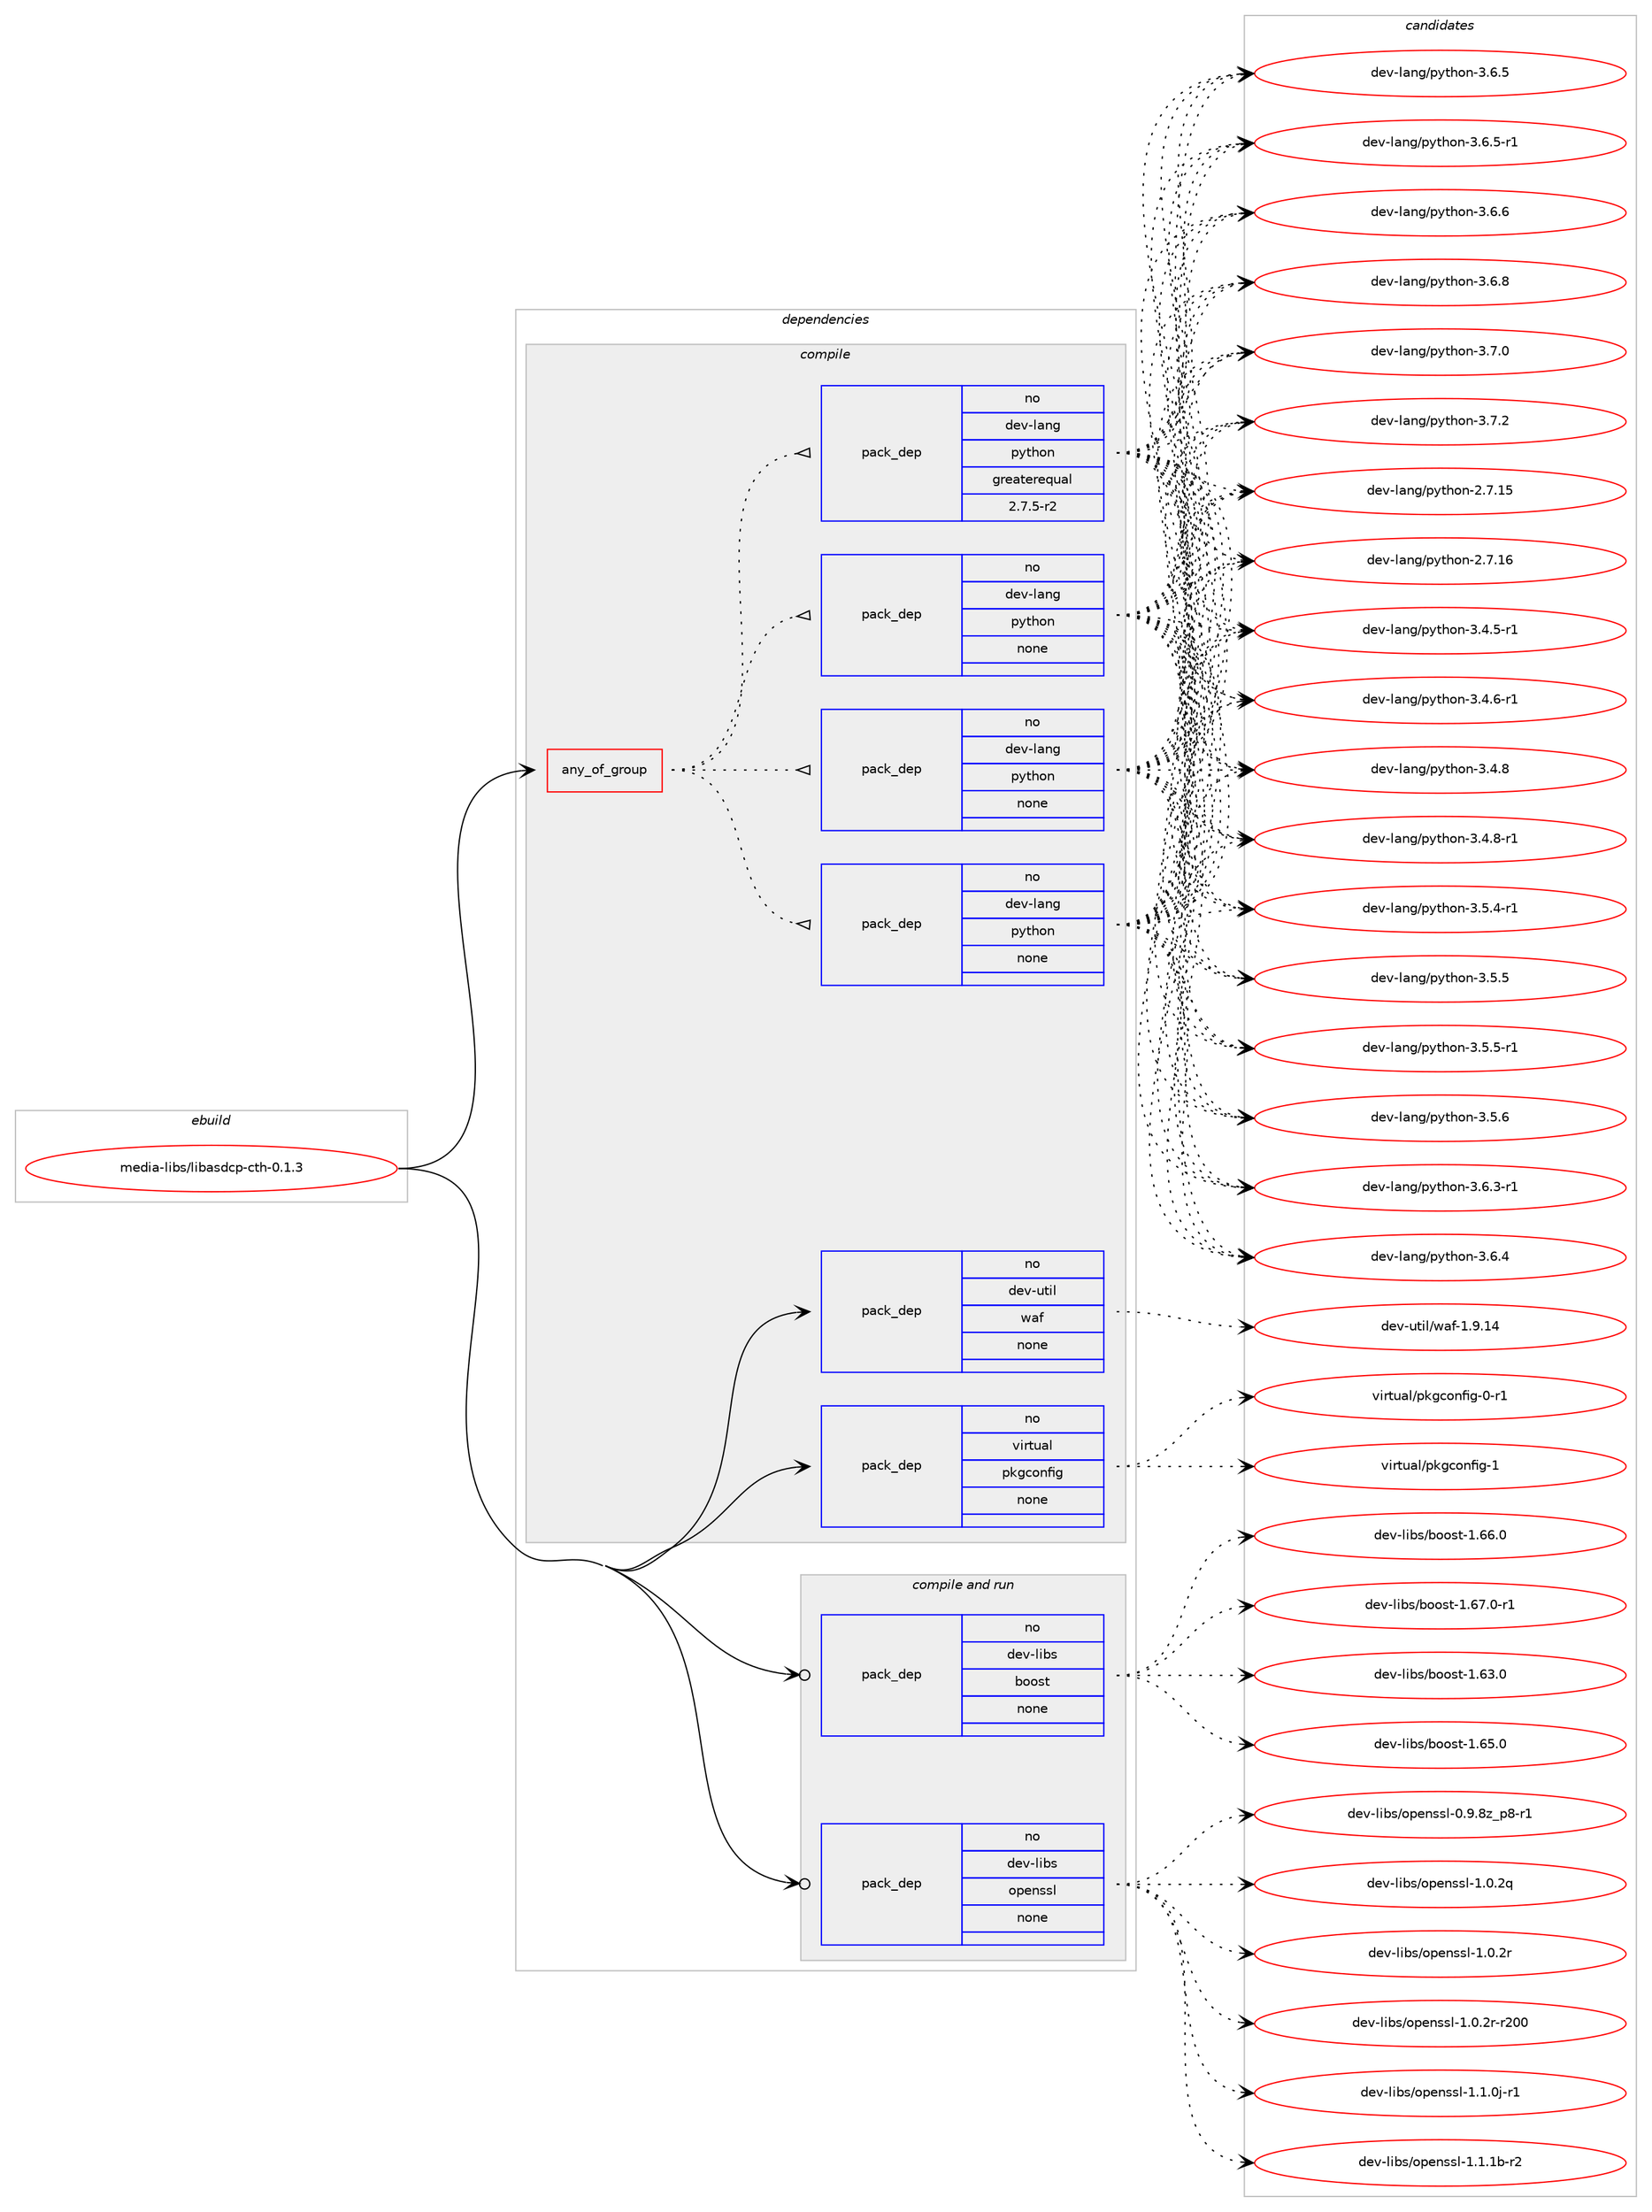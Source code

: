 digraph prolog {

# *************
# Graph options
# *************

newrank=true;
concentrate=true;
compound=true;
graph [rankdir=LR,fontname=Helvetica,fontsize=10,ranksep=1.5];#, ranksep=2.5, nodesep=0.2];
edge  [arrowhead=vee];
node  [fontname=Helvetica,fontsize=10];

# **********
# The ebuild
# **********

subgraph cluster_leftcol {
color=gray;
rank=same;
label=<<i>ebuild</i>>;
id [label="media-libs/libasdcp-cth-0.1.3", color=red, width=4, href="../media-libs/libasdcp-cth-0.1.3.svg"];
}

# ****************
# The dependencies
# ****************

subgraph cluster_midcol {
color=gray;
label=<<i>dependencies</i>>;
subgraph cluster_compile {
fillcolor="#eeeeee";
style=filled;
label=<<i>compile</i>>;
subgraph any25048 {
dependency1611870 [label=<<TABLE BORDER="0" CELLBORDER="1" CELLSPACING="0" CELLPADDING="4"><TR><TD CELLPADDING="10">any_of_group</TD></TR></TABLE>>, shape=none, color=red];subgraph pack1151868 {
dependency1611871 [label=<<TABLE BORDER="0" CELLBORDER="1" CELLSPACING="0" CELLPADDING="4" WIDTH="220"><TR><TD ROWSPAN="6" CELLPADDING="30">pack_dep</TD></TR><TR><TD WIDTH="110">no</TD></TR><TR><TD>dev-lang</TD></TR><TR><TD>python</TD></TR><TR><TD>none</TD></TR><TR><TD></TD></TR></TABLE>>, shape=none, color=blue];
}
dependency1611870:e -> dependency1611871:w [weight=20,style="dotted",arrowhead="oinv"];
subgraph pack1151869 {
dependency1611872 [label=<<TABLE BORDER="0" CELLBORDER="1" CELLSPACING="0" CELLPADDING="4" WIDTH="220"><TR><TD ROWSPAN="6" CELLPADDING="30">pack_dep</TD></TR><TR><TD WIDTH="110">no</TD></TR><TR><TD>dev-lang</TD></TR><TR><TD>python</TD></TR><TR><TD>none</TD></TR><TR><TD></TD></TR></TABLE>>, shape=none, color=blue];
}
dependency1611870:e -> dependency1611872:w [weight=20,style="dotted",arrowhead="oinv"];
subgraph pack1151870 {
dependency1611873 [label=<<TABLE BORDER="0" CELLBORDER="1" CELLSPACING="0" CELLPADDING="4" WIDTH="220"><TR><TD ROWSPAN="6" CELLPADDING="30">pack_dep</TD></TR><TR><TD WIDTH="110">no</TD></TR><TR><TD>dev-lang</TD></TR><TR><TD>python</TD></TR><TR><TD>none</TD></TR><TR><TD></TD></TR></TABLE>>, shape=none, color=blue];
}
dependency1611870:e -> dependency1611873:w [weight=20,style="dotted",arrowhead="oinv"];
subgraph pack1151871 {
dependency1611874 [label=<<TABLE BORDER="0" CELLBORDER="1" CELLSPACING="0" CELLPADDING="4" WIDTH="220"><TR><TD ROWSPAN="6" CELLPADDING="30">pack_dep</TD></TR><TR><TD WIDTH="110">no</TD></TR><TR><TD>dev-lang</TD></TR><TR><TD>python</TD></TR><TR><TD>greaterequal</TD></TR><TR><TD>2.7.5-r2</TD></TR></TABLE>>, shape=none, color=blue];
}
dependency1611870:e -> dependency1611874:w [weight=20,style="dotted",arrowhead="oinv"];
}
id:e -> dependency1611870:w [weight=20,style="solid",arrowhead="vee"];
subgraph pack1151872 {
dependency1611875 [label=<<TABLE BORDER="0" CELLBORDER="1" CELLSPACING="0" CELLPADDING="4" WIDTH="220"><TR><TD ROWSPAN="6" CELLPADDING="30">pack_dep</TD></TR><TR><TD WIDTH="110">no</TD></TR><TR><TD>dev-util</TD></TR><TR><TD>waf</TD></TR><TR><TD>none</TD></TR><TR><TD></TD></TR></TABLE>>, shape=none, color=blue];
}
id:e -> dependency1611875:w [weight=20,style="solid",arrowhead="vee"];
subgraph pack1151873 {
dependency1611876 [label=<<TABLE BORDER="0" CELLBORDER="1" CELLSPACING="0" CELLPADDING="4" WIDTH="220"><TR><TD ROWSPAN="6" CELLPADDING="30">pack_dep</TD></TR><TR><TD WIDTH="110">no</TD></TR><TR><TD>virtual</TD></TR><TR><TD>pkgconfig</TD></TR><TR><TD>none</TD></TR><TR><TD></TD></TR></TABLE>>, shape=none, color=blue];
}
id:e -> dependency1611876:w [weight=20,style="solid",arrowhead="vee"];
}
subgraph cluster_compileandrun {
fillcolor="#eeeeee";
style=filled;
label=<<i>compile and run</i>>;
subgraph pack1151874 {
dependency1611877 [label=<<TABLE BORDER="0" CELLBORDER="1" CELLSPACING="0" CELLPADDING="4" WIDTH="220"><TR><TD ROWSPAN="6" CELLPADDING="30">pack_dep</TD></TR><TR><TD WIDTH="110">no</TD></TR><TR><TD>dev-libs</TD></TR><TR><TD>boost</TD></TR><TR><TD>none</TD></TR><TR><TD></TD></TR></TABLE>>, shape=none, color=blue];
}
id:e -> dependency1611877:w [weight=20,style="solid",arrowhead="odotvee"];
subgraph pack1151875 {
dependency1611878 [label=<<TABLE BORDER="0" CELLBORDER="1" CELLSPACING="0" CELLPADDING="4" WIDTH="220"><TR><TD ROWSPAN="6" CELLPADDING="30">pack_dep</TD></TR><TR><TD WIDTH="110">no</TD></TR><TR><TD>dev-libs</TD></TR><TR><TD>openssl</TD></TR><TR><TD>none</TD></TR><TR><TD></TD></TR></TABLE>>, shape=none, color=blue];
}
id:e -> dependency1611878:w [weight=20,style="solid",arrowhead="odotvee"];
}
subgraph cluster_run {
fillcolor="#eeeeee";
style=filled;
label=<<i>run</i>>;
}
}

# **************
# The candidates
# **************

subgraph cluster_choices {
rank=same;
color=gray;
label=<<i>candidates</i>>;

subgraph choice1151868 {
color=black;
nodesep=1;
choice10010111845108971101034711212111610411111045504655464953 [label="dev-lang/python-2.7.15", color=red, width=4,href="../dev-lang/python-2.7.15.svg"];
choice10010111845108971101034711212111610411111045504655464954 [label="dev-lang/python-2.7.16", color=red, width=4,href="../dev-lang/python-2.7.16.svg"];
choice1001011184510897110103471121211161041111104551465246534511449 [label="dev-lang/python-3.4.5-r1", color=red, width=4,href="../dev-lang/python-3.4.5-r1.svg"];
choice1001011184510897110103471121211161041111104551465246544511449 [label="dev-lang/python-3.4.6-r1", color=red, width=4,href="../dev-lang/python-3.4.6-r1.svg"];
choice100101118451089711010347112121116104111110455146524656 [label="dev-lang/python-3.4.8", color=red, width=4,href="../dev-lang/python-3.4.8.svg"];
choice1001011184510897110103471121211161041111104551465246564511449 [label="dev-lang/python-3.4.8-r1", color=red, width=4,href="../dev-lang/python-3.4.8-r1.svg"];
choice1001011184510897110103471121211161041111104551465346524511449 [label="dev-lang/python-3.5.4-r1", color=red, width=4,href="../dev-lang/python-3.5.4-r1.svg"];
choice100101118451089711010347112121116104111110455146534653 [label="dev-lang/python-3.5.5", color=red, width=4,href="../dev-lang/python-3.5.5.svg"];
choice1001011184510897110103471121211161041111104551465346534511449 [label="dev-lang/python-3.5.5-r1", color=red, width=4,href="../dev-lang/python-3.5.5-r1.svg"];
choice100101118451089711010347112121116104111110455146534654 [label="dev-lang/python-3.5.6", color=red, width=4,href="../dev-lang/python-3.5.6.svg"];
choice1001011184510897110103471121211161041111104551465446514511449 [label="dev-lang/python-3.6.3-r1", color=red, width=4,href="../dev-lang/python-3.6.3-r1.svg"];
choice100101118451089711010347112121116104111110455146544652 [label="dev-lang/python-3.6.4", color=red, width=4,href="../dev-lang/python-3.6.4.svg"];
choice100101118451089711010347112121116104111110455146544653 [label="dev-lang/python-3.6.5", color=red, width=4,href="../dev-lang/python-3.6.5.svg"];
choice1001011184510897110103471121211161041111104551465446534511449 [label="dev-lang/python-3.6.5-r1", color=red, width=4,href="../dev-lang/python-3.6.5-r1.svg"];
choice100101118451089711010347112121116104111110455146544654 [label="dev-lang/python-3.6.6", color=red, width=4,href="../dev-lang/python-3.6.6.svg"];
choice100101118451089711010347112121116104111110455146544656 [label="dev-lang/python-3.6.8", color=red, width=4,href="../dev-lang/python-3.6.8.svg"];
choice100101118451089711010347112121116104111110455146554648 [label="dev-lang/python-3.7.0", color=red, width=4,href="../dev-lang/python-3.7.0.svg"];
choice100101118451089711010347112121116104111110455146554650 [label="dev-lang/python-3.7.2", color=red, width=4,href="../dev-lang/python-3.7.2.svg"];
dependency1611871:e -> choice10010111845108971101034711212111610411111045504655464953:w [style=dotted,weight="100"];
dependency1611871:e -> choice10010111845108971101034711212111610411111045504655464954:w [style=dotted,weight="100"];
dependency1611871:e -> choice1001011184510897110103471121211161041111104551465246534511449:w [style=dotted,weight="100"];
dependency1611871:e -> choice1001011184510897110103471121211161041111104551465246544511449:w [style=dotted,weight="100"];
dependency1611871:e -> choice100101118451089711010347112121116104111110455146524656:w [style=dotted,weight="100"];
dependency1611871:e -> choice1001011184510897110103471121211161041111104551465246564511449:w [style=dotted,weight="100"];
dependency1611871:e -> choice1001011184510897110103471121211161041111104551465346524511449:w [style=dotted,weight="100"];
dependency1611871:e -> choice100101118451089711010347112121116104111110455146534653:w [style=dotted,weight="100"];
dependency1611871:e -> choice1001011184510897110103471121211161041111104551465346534511449:w [style=dotted,weight="100"];
dependency1611871:e -> choice100101118451089711010347112121116104111110455146534654:w [style=dotted,weight="100"];
dependency1611871:e -> choice1001011184510897110103471121211161041111104551465446514511449:w [style=dotted,weight="100"];
dependency1611871:e -> choice100101118451089711010347112121116104111110455146544652:w [style=dotted,weight="100"];
dependency1611871:e -> choice100101118451089711010347112121116104111110455146544653:w [style=dotted,weight="100"];
dependency1611871:e -> choice1001011184510897110103471121211161041111104551465446534511449:w [style=dotted,weight="100"];
dependency1611871:e -> choice100101118451089711010347112121116104111110455146544654:w [style=dotted,weight="100"];
dependency1611871:e -> choice100101118451089711010347112121116104111110455146544656:w [style=dotted,weight="100"];
dependency1611871:e -> choice100101118451089711010347112121116104111110455146554648:w [style=dotted,weight="100"];
dependency1611871:e -> choice100101118451089711010347112121116104111110455146554650:w [style=dotted,weight="100"];
}
subgraph choice1151869 {
color=black;
nodesep=1;
choice10010111845108971101034711212111610411111045504655464953 [label="dev-lang/python-2.7.15", color=red, width=4,href="../dev-lang/python-2.7.15.svg"];
choice10010111845108971101034711212111610411111045504655464954 [label="dev-lang/python-2.7.16", color=red, width=4,href="../dev-lang/python-2.7.16.svg"];
choice1001011184510897110103471121211161041111104551465246534511449 [label="dev-lang/python-3.4.5-r1", color=red, width=4,href="../dev-lang/python-3.4.5-r1.svg"];
choice1001011184510897110103471121211161041111104551465246544511449 [label="dev-lang/python-3.4.6-r1", color=red, width=4,href="../dev-lang/python-3.4.6-r1.svg"];
choice100101118451089711010347112121116104111110455146524656 [label="dev-lang/python-3.4.8", color=red, width=4,href="../dev-lang/python-3.4.8.svg"];
choice1001011184510897110103471121211161041111104551465246564511449 [label="dev-lang/python-3.4.8-r1", color=red, width=4,href="../dev-lang/python-3.4.8-r1.svg"];
choice1001011184510897110103471121211161041111104551465346524511449 [label="dev-lang/python-3.5.4-r1", color=red, width=4,href="../dev-lang/python-3.5.4-r1.svg"];
choice100101118451089711010347112121116104111110455146534653 [label="dev-lang/python-3.5.5", color=red, width=4,href="../dev-lang/python-3.5.5.svg"];
choice1001011184510897110103471121211161041111104551465346534511449 [label="dev-lang/python-3.5.5-r1", color=red, width=4,href="../dev-lang/python-3.5.5-r1.svg"];
choice100101118451089711010347112121116104111110455146534654 [label="dev-lang/python-3.5.6", color=red, width=4,href="../dev-lang/python-3.5.6.svg"];
choice1001011184510897110103471121211161041111104551465446514511449 [label="dev-lang/python-3.6.3-r1", color=red, width=4,href="../dev-lang/python-3.6.3-r1.svg"];
choice100101118451089711010347112121116104111110455146544652 [label="dev-lang/python-3.6.4", color=red, width=4,href="../dev-lang/python-3.6.4.svg"];
choice100101118451089711010347112121116104111110455146544653 [label="dev-lang/python-3.6.5", color=red, width=4,href="../dev-lang/python-3.6.5.svg"];
choice1001011184510897110103471121211161041111104551465446534511449 [label="dev-lang/python-3.6.5-r1", color=red, width=4,href="../dev-lang/python-3.6.5-r1.svg"];
choice100101118451089711010347112121116104111110455146544654 [label="dev-lang/python-3.6.6", color=red, width=4,href="../dev-lang/python-3.6.6.svg"];
choice100101118451089711010347112121116104111110455146544656 [label="dev-lang/python-3.6.8", color=red, width=4,href="../dev-lang/python-3.6.8.svg"];
choice100101118451089711010347112121116104111110455146554648 [label="dev-lang/python-3.7.0", color=red, width=4,href="../dev-lang/python-3.7.0.svg"];
choice100101118451089711010347112121116104111110455146554650 [label="dev-lang/python-3.7.2", color=red, width=4,href="../dev-lang/python-3.7.2.svg"];
dependency1611872:e -> choice10010111845108971101034711212111610411111045504655464953:w [style=dotted,weight="100"];
dependency1611872:e -> choice10010111845108971101034711212111610411111045504655464954:w [style=dotted,weight="100"];
dependency1611872:e -> choice1001011184510897110103471121211161041111104551465246534511449:w [style=dotted,weight="100"];
dependency1611872:e -> choice1001011184510897110103471121211161041111104551465246544511449:w [style=dotted,weight="100"];
dependency1611872:e -> choice100101118451089711010347112121116104111110455146524656:w [style=dotted,weight="100"];
dependency1611872:e -> choice1001011184510897110103471121211161041111104551465246564511449:w [style=dotted,weight="100"];
dependency1611872:e -> choice1001011184510897110103471121211161041111104551465346524511449:w [style=dotted,weight="100"];
dependency1611872:e -> choice100101118451089711010347112121116104111110455146534653:w [style=dotted,weight="100"];
dependency1611872:e -> choice1001011184510897110103471121211161041111104551465346534511449:w [style=dotted,weight="100"];
dependency1611872:e -> choice100101118451089711010347112121116104111110455146534654:w [style=dotted,weight="100"];
dependency1611872:e -> choice1001011184510897110103471121211161041111104551465446514511449:w [style=dotted,weight="100"];
dependency1611872:e -> choice100101118451089711010347112121116104111110455146544652:w [style=dotted,weight="100"];
dependency1611872:e -> choice100101118451089711010347112121116104111110455146544653:w [style=dotted,weight="100"];
dependency1611872:e -> choice1001011184510897110103471121211161041111104551465446534511449:w [style=dotted,weight="100"];
dependency1611872:e -> choice100101118451089711010347112121116104111110455146544654:w [style=dotted,weight="100"];
dependency1611872:e -> choice100101118451089711010347112121116104111110455146544656:w [style=dotted,weight="100"];
dependency1611872:e -> choice100101118451089711010347112121116104111110455146554648:w [style=dotted,weight="100"];
dependency1611872:e -> choice100101118451089711010347112121116104111110455146554650:w [style=dotted,weight="100"];
}
subgraph choice1151870 {
color=black;
nodesep=1;
choice10010111845108971101034711212111610411111045504655464953 [label="dev-lang/python-2.7.15", color=red, width=4,href="../dev-lang/python-2.7.15.svg"];
choice10010111845108971101034711212111610411111045504655464954 [label="dev-lang/python-2.7.16", color=red, width=4,href="../dev-lang/python-2.7.16.svg"];
choice1001011184510897110103471121211161041111104551465246534511449 [label="dev-lang/python-3.4.5-r1", color=red, width=4,href="../dev-lang/python-3.4.5-r1.svg"];
choice1001011184510897110103471121211161041111104551465246544511449 [label="dev-lang/python-3.4.6-r1", color=red, width=4,href="../dev-lang/python-3.4.6-r1.svg"];
choice100101118451089711010347112121116104111110455146524656 [label="dev-lang/python-3.4.8", color=red, width=4,href="../dev-lang/python-3.4.8.svg"];
choice1001011184510897110103471121211161041111104551465246564511449 [label="dev-lang/python-3.4.8-r1", color=red, width=4,href="../dev-lang/python-3.4.8-r1.svg"];
choice1001011184510897110103471121211161041111104551465346524511449 [label="dev-lang/python-3.5.4-r1", color=red, width=4,href="../dev-lang/python-3.5.4-r1.svg"];
choice100101118451089711010347112121116104111110455146534653 [label="dev-lang/python-3.5.5", color=red, width=4,href="../dev-lang/python-3.5.5.svg"];
choice1001011184510897110103471121211161041111104551465346534511449 [label="dev-lang/python-3.5.5-r1", color=red, width=4,href="../dev-lang/python-3.5.5-r1.svg"];
choice100101118451089711010347112121116104111110455146534654 [label="dev-lang/python-3.5.6", color=red, width=4,href="../dev-lang/python-3.5.6.svg"];
choice1001011184510897110103471121211161041111104551465446514511449 [label="dev-lang/python-3.6.3-r1", color=red, width=4,href="../dev-lang/python-3.6.3-r1.svg"];
choice100101118451089711010347112121116104111110455146544652 [label="dev-lang/python-3.6.4", color=red, width=4,href="../dev-lang/python-3.6.4.svg"];
choice100101118451089711010347112121116104111110455146544653 [label="dev-lang/python-3.6.5", color=red, width=4,href="../dev-lang/python-3.6.5.svg"];
choice1001011184510897110103471121211161041111104551465446534511449 [label="dev-lang/python-3.6.5-r1", color=red, width=4,href="../dev-lang/python-3.6.5-r1.svg"];
choice100101118451089711010347112121116104111110455146544654 [label="dev-lang/python-3.6.6", color=red, width=4,href="../dev-lang/python-3.6.6.svg"];
choice100101118451089711010347112121116104111110455146544656 [label="dev-lang/python-3.6.8", color=red, width=4,href="../dev-lang/python-3.6.8.svg"];
choice100101118451089711010347112121116104111110455146554648 [label="dev-lang/python-3.7.0", color=red, width=4,href="../dev-lang/python-3.7.0.svg"];
choice100101118451089711010347112121116104111110455146554650 [label="dev-lang/python-3.7.2", color=red, width=4,href="../dev-lang/python-3.7.2.svg"];
dependency1611873:e -> choice10010111845108971101034711212111610411111045504655464953:w [style=dotted,weight="100"];
dependency1611873:e -> choice10010111845108971101034711212111610411111045504655464954:w [style=dotted,weight="100"];
dependency1611873:e -> choice1001011184510897110103471121211161041111104551465246534511449:w [style=dotted,weight="100"];
dependency1611873:e -> choice1001011184510897110103471121211161041111104551465246544511449:w [style=dotted,weight="100"];
dependency1611873:e -> choice100101118451089711010347112121116104111110455146524656:w [style=dotted,weight="100"];
dependency1611873:e -> choice1001011184510897110103471121211161041111104551465246564511449:w [style=dotted,weight="100"];
dependency1611873:e -> choice1001011184510897110103471121211161041111104551465346524511449:w [style=dotted,weight="100"];
dependency1611873:e -> choice100101118451089711010347112121116104111110455146534653:w [style=dotted,weight="100"];
dependency1611873:e -> choice1001011184510897110103471121211161041111104551465346534511449:w [style=dotted,weight="100"];
dependency1611873:e -> choice100101118451089711010347112121116104111110455146534654:w [style=dotted,weight="100"];
dependency1611873:e -> choice1001011184510897110103471121211161041111104551465446514511449:w [style=dotted,weight="100"];
dependency1611873:e -> choice100101118451089711010347112121116104111110455146544652:w [style=dotted,weight="100"];
dependency1611873:e -> choice100101118451089711010347112121116104111110455146544653:w [style=dotted,weight="100"];
dependency1611873:e -> choice1001011184510897110103471121211161041111104551465446534511449:w [style=dotted,weight="100"];
dependency1611873:e -> choice100101118451089711010347112121116104111110455146544654:w [style=dotted,weight="100"];
dependency1611873:e -> choice100101118451089711010347112121116104111110455146544656:w [style=dotted,weight="100"];
dependency1611873:e -> choice100101118451089711010347112121116104111110455146554648:w [style=dotted,weight="100"];
dependency1611873:e -> choice100101118451089711010347112121116104111110455146554650:w [style=dotted,weight="100"];
}
subgraph choice1151871 {
color=black;
nodesep=1;
choice10010111845108971101034711212111610411111045504655464953 [label="dev-lang/python-2.7.15", color=red, width=4,href="../dev-lang/python-2.7.15.svg"];
choice10010111845108971101034711212111610411111045504655464954 [label="dev-lang/python-2.7.16", color=red, width=4,href="../dev-lang/python-2.7.16.svg"];
choice1001011184510897110103471121211161041111104551465246534511449 [label="dev-lang/python-3.4.5-r1", color=red, width=4,href="../dev-lang/python-3.4.5-r1.svg"];
choice1001011184510897110103471121211161041111104551465246544511449 [label="dev-lang/python-3.4.6-r1", color=red, width=4,href="../dev-lang/python-3.4.6-r1.svg"];
choice100101118451089711010347112121116104111110455146524656 [label="dev-lang/python-3.4.8", color=red, width=4,href="../dev-lang/python-3.4.8.svg"];
choice1001011184510897110103471121211161041111104551465246564511449 [label="dev-lang/python-3.4.8-r1", color=red, width=4,href="../dev-lang/python-3.4.8-r1.svg"];
choice1001011184510897110103471121211161041111104551465346524511449 [label="dev-lang/python-3.5.4-r1", color=red, width=4,href="../dev-lang/python-3.5.4-r1.svg"];
choice100101118451089711010347112121116104111110455146534653 [label="dev-lang/python-3.5.5", color=red, width=4,href="../dev-lang/python-3.5.5.svg"];
choice1001011184510897110103471121211161041111104551465346534511449 [label="dev-lang/python-3.5.5-r1", color=red, width=4,href="../dev-lang/python-3.5.5-r1.svg"];
choice100101118451089711010347112121116104111110455146534654 [label="dev-lang/python-3.5.6", color=red, width=4,href="../dev-lang/python-3.5.6.svg"];
choice1001011184510897110103471121211161041111104551465446514511449 [label="dev-lang/python-3.6.3-r1", color=red, width=4,href="../dev-lang/python-3.6.3-r1.svg"];
choice100101118451089711010347112121116104111110455146544652 [label="dev-lang/python-3.6.4", color=red, width=4,href="../dev-lang/python-3.6.4.svg"];
choice100101118451089711010347112121116104111110455146544653 [label="dev-lang/python-3.6.5", color=red, width=4,href="../dev-lang/python-3.6.5.svg"];
choice1001011184510897110103471121211161041111104551465446534511449 [label="dev-lang/python-3.6.5-r1", color=red, width=4,href="../dev-lang/python-3.6.5-r1.svg"];
choice100101118451089711010347112121116104111110455146544654 [label="dev-lang/python-3.6.6", color=red, width=4,href="../dev-lang/python-3.6.6.svg"];
choice100101118451089711010347112121116104111110455146544656 [label="dev-lang/python-3.6.8", color=red, width=4,href="../dev-lang/python-3.6.8.svg"];
choice100101118451089711010347112121116104111110455146554648 [label="dev-lang/python-3.7.0", color=red, width=4,href="../dev-lang/python-3.7.0.svg"];
choice100101118451089711010347112121116104111110455146554650 [label="dev-lang/python-3.7.2", color=red, width=4,href="../dev-lang/python-3.7.2.svg"];
dependency1611874:e -> choice10010111845108971101034711212111610411111045504655464953:w [style=dotted,weight="100"];
dependency1611874:e -> choice10010111845108971101034711212111610411111045504655464954:w [style=dotted,weight="100"];
dependency1611874:e -> choice1001011184510897110103471121211161041111104551465246534511449:w [style=dotted,weight="100"];
dependency1611874:e -> choice1001011184510897110103471121211161041111104551465246544511449:w [style=dotted,weight="100"];
dependency1611874:e -> choice100101118451089711010347112121116104111110455146524656:w [style=dotted,weight="100"];
dependency1611874:e -> choice1001011184510897110103471121211161041111104551465246564511449:w [style=dotted,weight="100"];
dependency1611874:e -> choice1001011184510897110103471121211161041111104551465346524511449:w [style=dotted,weight="100"];
dependency1611874:e -> choice100101118451089711010347112121116104111110455146534653:w [style=dotted,weight="100"];
dependency1611874:e -> choice1001011184510897110103471121211161041111104551465346534511449:w [style=dotted,weight="100"];
dependency1611874:e -> choice100101118451089711010347112121116104111110455146534654:w [style=dotted,weight="100"];
dependency1611874:e -> choice1001011184510897110103471121211161041111104551465446514511449:w [style=dotted,weight="100"];
dependency1611874:e -> choice100101118451089711010347112121116104111110455146544652:w [style=dotted,weight="100"];
dependency1611874:e -> choice100101118451089711010347112121116104111110455146544653:w [style=dotted,weight="100"];
dependency1611874:e -> choice1001011184510897110103471121211161041111104551465446534511449:w [style=dotted,weight="100"];
dependency1611874:e -> choice100101118451089711010347112121116104111110455146544654:w [style=dotted,weight="100"];
dependency1611874:e -> choice100101118451089711010347112121116104111110455146544656:w [style=dotted,weight="100"];
dependency1611874:e -> choice100101118451089711010347112121116104111110455146554648:w [style=dotted,weight="100"];
dependency1611874:e -> choice100101118451089711010347112121116104111110455146554650:w [style=dotted,weight="100"];
}
subgraph choice1151872 {
color=black;
nodesep=1;
choice10010111845117116105108471199710245494657464952 [label="dev-util/waf-1.9.14", color=red, width=4,href="../dev-util/waf-1.9.14.svg"];
dependency1611875:e -> choice10010111845117116105108471199710245494657464952:w [style=dotted,weight="100"];
}
subgraph choice1151873 {
color=black;
nodesep=1;
choice11810511411611797108471121071039911111010210510345484511449 [label="virtual/pkgconfig-0-r1", color=red, width=4,href="../virtual/pkgconfig-0-r1.svg"];
choice1181051141161179710847112107103991111101021051034549 [label="virtual/pkgconfig-1", color=red, width=4,href="../virtual/pkgconfig-1.svg"];
dependency1611876:e -> choice11810511411611797108471121071039911111010210510345484511449:w [style=dotted,weight="100"];
dependency1611876:e -> choice1181051141161179710847112107103991111101021051034549:w [style=dotted,weight="100"];
}
subgraph choice1151874 {
color=black;
nodesep=1;
choice1001011184510810598115479811111111511645494654514648 [label="dev-libs/boost-1.63.0", color=red, width=4,href="../dev-libs/boost-1.63.0.svg"];
choice1001011184510810598115479811111111511645494654534648 [label="dev-libs/boost-1.65.0", color=red, width=4,href="../dev-libs/boost-1.65.0.svg"];
choice1001011184510810598115479811111111511645494654544648 [label="dev-libs/boost-1.66.0", color=red, width=4,href="../dev-libs/boost-1.66.0.svg"];
choice10010111845108105981154798111111115116454946545546484511449 [label="dev-libs/boost-1.67.0-r1", color=red, width=4,href="../dev-libs/boost-1.67.0-r1.svg"];
dependency1611877:e -> choice1001011184510810598115479811111111511645494654514648:w [style=dotted,weight="100"];
dependency1611877:e -> choice1001011184510810598115479811111111511645494654534648:w [style=dotted,weight="100"];
dependency1611877:e -> choice1001011184510810598115479811111111511645494654544648:w [style=dotted,weight="100"];
dependency1611877:e -> choice10010111845108105981154798111111115116454946545546484511449:w [style=dotted,weight="100"];
}
subgraph choice1151875 {
color=black;
nodesep=1;
choice10010111845108105981154711111210111011511510845484657465612295112564511449 [label="dev-libs/openssl-0.9.8z_p8-r1", color=red, width=4,href="../dev-libs/openssl-0.9.8z_p8-r1.svg"];
choice100101118451081059811547111112101110115115108454946484650113 [label="dev-libs/openssl-1.0.2q", color=red, width=4,href="../dev-libs/openssl-1.0.2q.svg"];
choice100101118451081059811547111112101110115115108454946484650114 [label="dev-libs/openssl-1.0.2r", color=red, width=4,href="../dev-libs/openssl-1.0.2r.svg"];
choice10010111845108105981154711111210111011511510845494648465011445114504848 [label="dev-libs/openssl-1.0.2r-r200", color=red, width=4,href="../dev-libs/openssl-1.0.2r-r200.svg"];
choice1001011184510810598115471111121011101151151084549464946481064511449 [label="dev-libs/openssl-1.1.0j-r1", color=red, width=4,href="../dev-libs/openssl-1.1.0j-r1.svg"];
choice100101118451081059811547111112101110115115108454946494649984511450 [label="dev-libs/openssl-1.1.1b-r2", color=red, width=4,href="../dev-libs/openssl-1.1.1b-r2.svg"];
dependency1611878:e -> choice10010111845108105981154711111210111011511510845484657465612295112564511449:w [style=dotted,weight="100"];
dependency1611878:e -> choice100101118451081059811547111112101110115115108454946484650113:w [style=dotted,weight="100"];
dependency1611878:e -> choice100101118451081059811547111112101110115115108454946484650114:w [style=dotted,weight="100"];
dependency1611878:e -> choice10010111845108105981154711111210111011511510845494648465011445114504848:w [style=dotted,weight="100"];
dependency1611878:e -> choice1001011184510810598115471111121011101151151084549464946481064511449:w [style=dotted,weight="100"];
dependency1611878:e -> choice100101118451081059811547111112101110115115108454946494649984511450:w [style=dotted,weight="100"];
}
}

}

